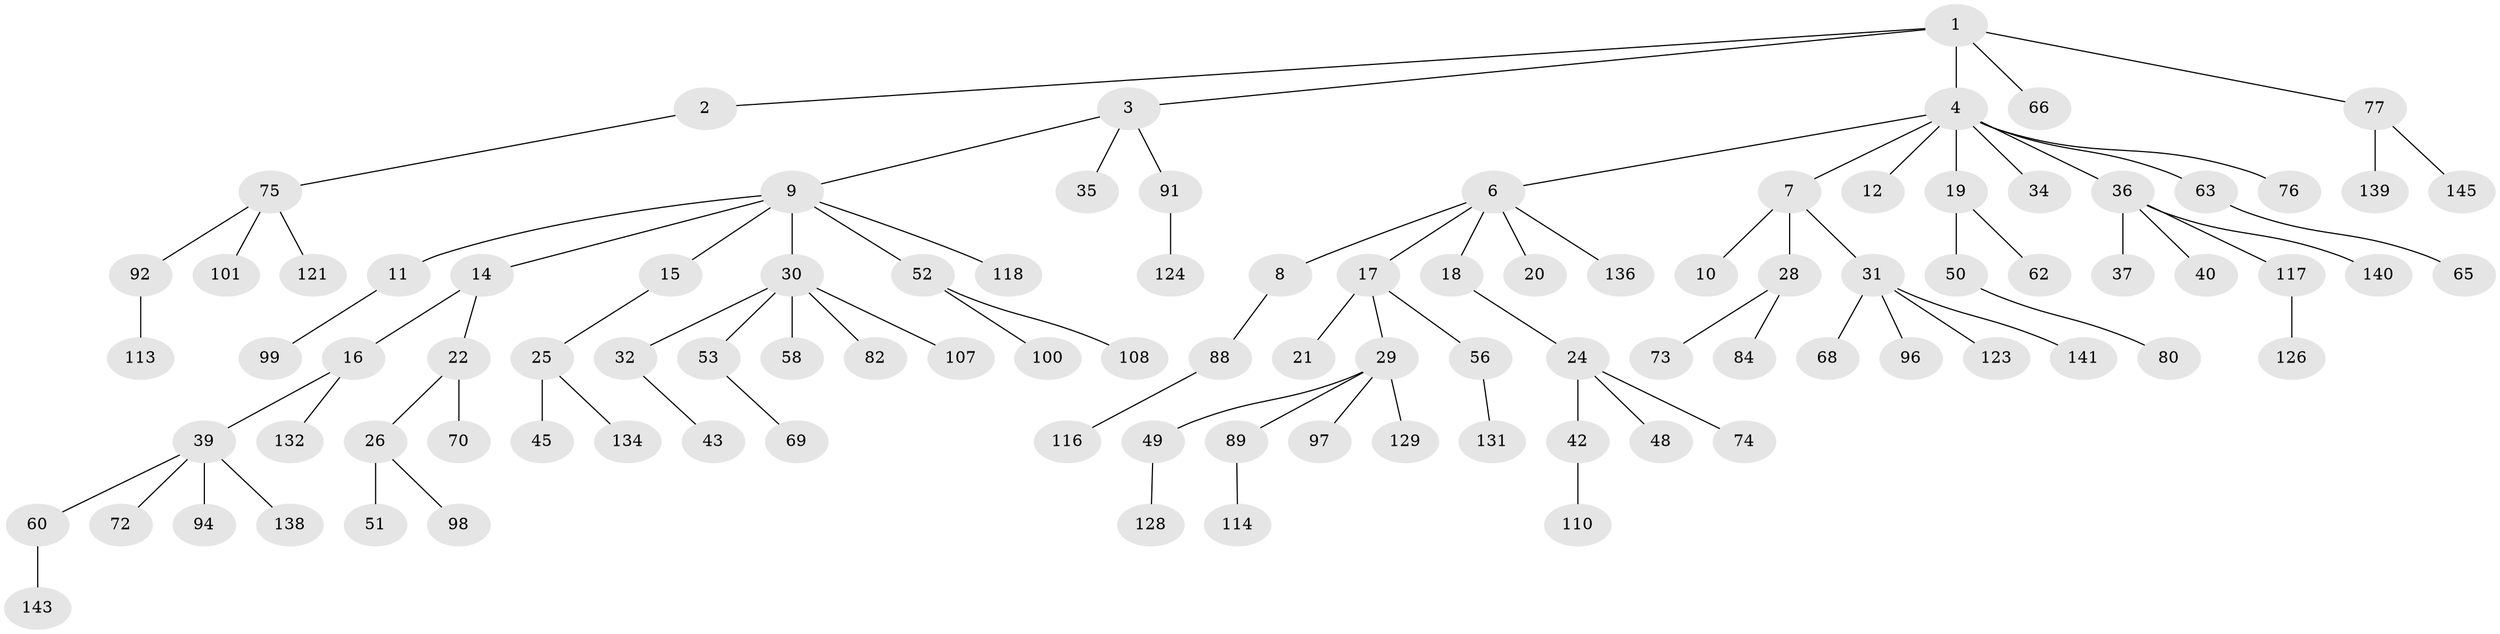 // original degree distribution, {5: 0.034482758620689655, 3: 0.11724137931034483, 4: 0.06896551724137931, 7: 0.006896551724137931, 6: 0.020689655172413793, 1: 0.4896551724137931, 2: 0.2620689655172414}
// Generated by graph-tools (version 1.1) at 2025/11/02/27/25 16:11:27]
// undirected, 97 vertices, 96 edges
graph export_dot {
graph [start="1"]
  node [color=gray90,style=filled];
  1 [super="+54"];
  2 [super="+64"];
  3 [super="+23"];
  4 [super="+5"];
  6 [super="+106"];
  7;
  8 [super="+119"];
  9 [super="+13"];
  10;
  11;
  12;
  14 [super="+47"];
  15 [super="+111"];
  16;
  17 [super="+103"];
  18;
  19 [super="+44"];
  20;
  21 [super="+144"];
  22 [super="+38"];
  24 [super="+33"];
  25 [super="+41"];
  26 [super="+27"];
  28 [super="+59"];
  29;
  30 [super="+67"];
  31 [super="+112"];
  32 [super="+104"];
  34 [super="+46"];
  35 [super="+79"];
  36 [super="+78"];
  37;
  39 [super="+55"];
  40;
  42 [super="+57"];
  43;
  45 [super="+81"];
  48;
  49;
  50 [super="+61"];
  51;
  52 [super="+105"];
  53 [super="+115"];
  56 [super="+102"];
  58;
  60 [super="+71"];
  62;
  63;
  65 [super="+120"];
  66 [super="+87"];
  68 [super="+83"];
  69;
  70;
  72;
  73 [super="+93"];
  74 [super="+90"];
  75 [super="+86"];
  76;
  77 [super="+85"];
  80;
  82;
  84;
  88 [super="+95"];
  89 [super="+109"];
  91;
  92;
  94;
  96;
  97;
  98;
  99 [super="+127"];
  100;
  101 [super="+125"];
  107;
  108;
  110;
  113 [super="+135"];
  114;
  116;
  117 [super="+122"];
  118;
  121;
  123 [super="+133"];
  124 [super="+130"];
  126;
  128;
  129 [super="+137"];
  131;
  132;
  134;
  136;
  138;
  139 [super="+142"];
  140;
  141;
  143;
  145;
  1 -- 2;
  1 -- 3;
  1 -- 4;
  1 -- 77;
  1 -- 66;
  2 -- 75;
  3 -- 9;
  3 -- 35;
  3 -- 91;
  4 -- 12;
  4 -- 63;
  4 -- 34;
  4 -- 19;
  4 -- 36;
  4 -- 6;
  4 -- 7;
  4 -- 76;
  6 -- 8;
  6 -- 17;
  6 -- 18;
  6 -- 20;
  6 -- 136;
  7 -- 10;
  7 -- 28;
  7 -- 31;
  8 -- 88;
  9 -- 11;
  9 -- 15;
  9 -- 118;
  9 -- 52;
  9 -- 14;
  9 -- 30;
  11 -- 99;
  14 -- 16;
  14 -- 22;
  15 -- 25;
  16 -- 39;
  16 -- 132;
  17 -- 21;
  17 -- 29;
  17 -- 56;
  18 -- 24;
  19 -- 62;
  19 -- 50;
  22 -- 26;
  22 -- 70;
  24 -- 48;
  24 -- 42;
  24 -- 74;
  25 -- 45;
  25 -- 134;
  26 -- 51;
  26 -- 98;
  28 -- 73;
  28 -- 84;
  29 -- 49;
  29 -- 89;
  29 -- 97;
  29 -- 129;
  30 -- 32;
  30 -- 53;
  30 -- 58;
  30 -- 82;
  30 -- 107;
  31 -- 68;
  31 -- 96;
  31 -- 123;
  31 -- 141;
  32 -- 43;
  36 -- 37;
  36 -- 40;
  36 -- 117;
  36 -- 140;
  39 -- 60;
  39 -- 138;
  39 -- 72;
  39 -- 94;
  42 -- 110;
  49 -- 128;
  50 -- 80;
  52 -- 100;
  52 -- 108;
  53 -- 69;
  56 -- 131;
  60 -- 143;
  63 -- 65;
  75 -- 121;
  75 -- 92;
  75 -- 101;
  77 -- 139;
  77 -- 145;
  88 -- 116;
  89 -- 114;
  91 -- 124;
  92 -- 113;
  117 -- 126;
}
